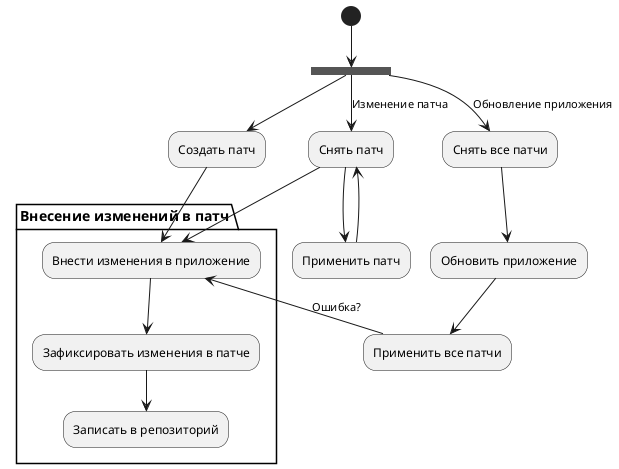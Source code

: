 @startuml mq-workflow.svg
' inkscape -z -D --file=mq-workflow.svg --export-pdf=mq-workflow.pdf --export-area-drawing

skinparam monochrome true

(*)  -->  ===INIT===

-->  "Создать патч" as qnew

partition "Внесение изменений в патч"  {
--> "Внести изменения в приложение" as edit
--> "Зафиксировать изменения в патче" as qrefresh
--> "Записать в репозиторий" as qcommit
}

===INIT===  --> [Изменение патча] "Снять патч" as qpop
--> "Применить патч" as qpush
qpop -->  edit
qpush --> qpop


===INIT=== -->[Обновление приложения] "Снять все патчи" as  qpopa
--> "Обновить приложение" as pullu
-down-> "Применить все патчи" as qpusha
-left->[Ошибка?] "edit"

@enduml                











